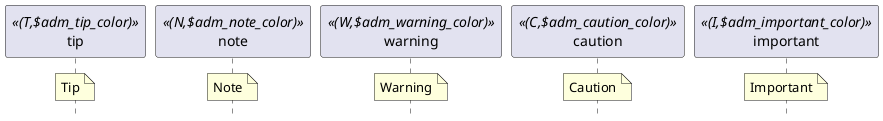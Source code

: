 @startuml
hide footbox
skinparam MinimumWidth 100

participant tip <<(T,$adm_tip_color)>>
/ note over tip <<adm_tip>>: Tip

participant note <<(N,$adm_note_color)>>
/ note over note <<adm_note>>: Note

participant warning <<(W,$adm_warning_color)>>
/ note over warning <<adm_warning>>: Warning

participant caution <<(C,$adm_caution_color)>>
/ note over caution <<adm_caution>>: Caution

participant important <<(I,$adm_important_color)>>
/ note over important <<adm_important>>: Important
@enduml
